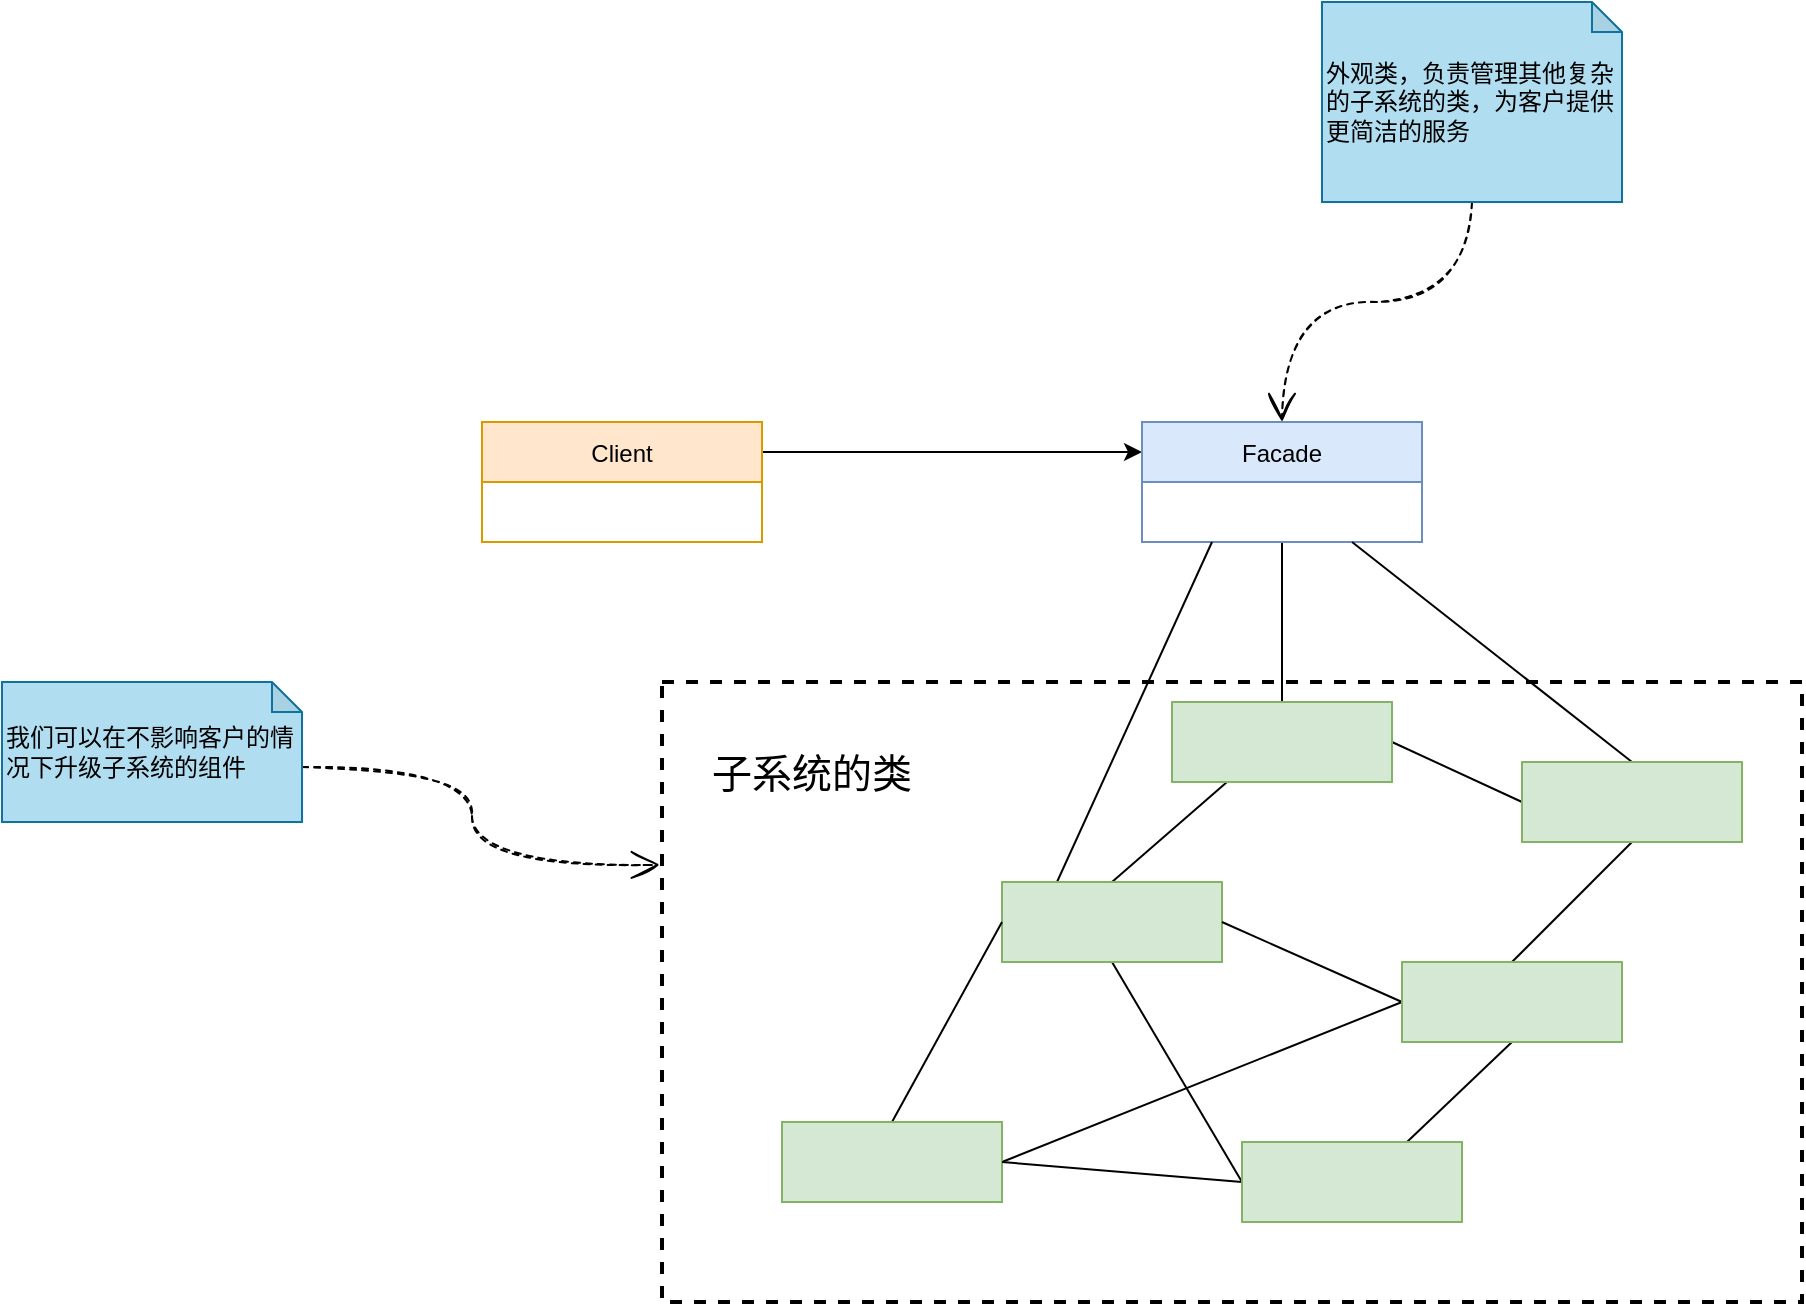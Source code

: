 <mxfile version="15.4.0" type="device"><diagram id="d7oxkylP5hUiLivnA0xS" name="第 1 页"><mxGraphModel dx="1784" dy="1103" grid="1" gridSize="10" guides="1" tooltips="1" connect="1" arrows="1" fold="1" page="0" pageScale="1" pageWidth="827" pageHeight="1169" math="0" shadow="0"><root><mxCell id="0"/><mxCell id="1" parent="0"/><mxCell id="hcgmi85hFvkHogbdivcz-25" value="" style="rounded=0;whiteSpace=wrap;html=1;fillColor=none;dashed=1;strokeWidth=2;" parent="1" vertex="1"><mxGeometry x="200" y="250" width="570" height="310" as="geometry"/></mxCell><mxCell id="hcgmi85hFvkHogbdivcz-7" style="edgeStyle=orthogonalEdgeStyle;rounded=0;orthogonalLoop=1;jettySize=auto;html=1;exitX=1;exitY=0.25;exitDx=0;exitDy=0;entryX=0;entryY=0.25;entryDx=0;entryDy=0;" parent="1" source="hcgmi85hFvkHogbdivcz-1" target="hcgmi85hFvkHogbdivcz-5" edge="1"><mxGeometry relative="1" as="geometry"/></mxCell><mxCell id="hcgmi85hFvkHogbdivcz-1" value="Client" style="swimlane;fontStyle=0;childLayout=stackLayout;horizontal=1;startSize=30;horizontalStack=0;resizeParent=1;resizeParentMax=0;resizeLast=0;collapsible=1;marginBottom=0;fillColor=#ffe6cc;strokeColor=#d79b00;" parent="1" vertex="1"><mxGeometry x="110" y="120" width="140" height="60" as="geometry"/></mxCell><mxCell id="hcgmi85hFvkHogbdivcz-15" style="edgeStyle=orthogonalEdgeStyle;rounded=0;orthogonalLoop=1;jettySize=auto;html=1;exitX=0.5;exitY=1;exitDx=0;exitDy=0;entryX=0.5;entryY=0;entryDx=0;entryDy=0;endArrow=none;endFill=0;" parent="1" source="hcgmi85hFvkHogbdivcz-5" target="hcgmi85hFvkHogbdivcz-8" edge="1"><mxGeometry relative="1" as="geometry"/></mxCell><mxCell id="hcgmi85hFvkHogbdivcz-5" value="Facade" style="swimlane;fontStyle=0;childLayout=stackLayout;horizontal=1;startSize=30;horizontalStack=0;resizeParent=1;resizeParentMax=0;resizeLast=0;collapsible=1;marginBottom=0;fillColor=#dae8fc;strokeColor=#6c8ebf;" parent="1" vertex="1"><mxGeometry x="440" y="120" width="140" height="60" as="geometry"/></mxCell><mxCell id="hcgmi85hFvkHogbdivcz-16" style="rounded=0;orthogonalLoop=1;jettySize=auto;html=1;exitX=1;exitY=0.5;exitDx=0;exitDy=0;entryX=0;entryY=0.5;entryDx=0;entryDy=0;endArrow=none;endFill=0;" parent="1" source="hcgmi85hFvkHogbdivcz-8" target="hcgmi85hFvkHogbdivcz-10" edge="1"><mxGeometry relative="1" as="geometry"/></mxCell><mxCell id="hcgmi85hFvkHogbdivcz-23" style="edgeStyle=none;rounded=0;orthogonalLoop=1;jettySize=auto;html=1;exitX=0.25;exitY=1;exitDx=0;exitDy=0;entryX=0.5;entryY=0;entryDx=0;entryDy=0;endArrow=none;endFill=0;" parent="1" source="hcgmi85hFvkHogbdivcz-8" target="hcgmi85hFvkHogbdivcz-11" edge="1"><mxGeometry relative="1" as="geometry"/></mxCell><mxCell id="hcgmi85hFvkHogbdivcz-8" value="" style="rounded=0;whiteSpace=wrap;html=1;fillColor=#d5e8d4;strokeColor=#82b366;" parent="1" vertex="1"><mxGeometry x="455" y="260" width="110" height="40" as="geometry"/></mxCell><mxCell id="hcgmi85hFvkHogbdivcz-17" style="edgeStyle=none;rounded=0;orthogonalLoop=1;jettySize=auto;html=1;exitX=0.5;exitY=1;exitDx=0;exitDy=0;entryX=0.5;entryY=0;entryDx=0;entryDy=0;endArrow=none;endFill=0;" parent="1" source="hcgmi85hFvkHogbdivcz-10" target="hcgmi85hFvkHogbdivcz-12" edge="1"><mxGeometry relative="1" as="geometry"/></mxCell><mxCell id="hcgmi85hFvkHogbdivcz-10" value="" style="rounded=0;whiteSpace=wrap;html=1;" parent="1" vertex="1"><mxGeometry x="630" y="290" width="110" height="40" as="geometry"/></mxCell><mxCell id="hcgmi85hFvkHogbdivcz-22" style="edgeStyle=none;rounded=0;orthogonalLoop=1;jettySize=auto;html=1;exitX=0.5;exitY=1;exitDx=0;exitDy=0;entryX=0;entryY=0.5;entryDx=0;entryDy=0;endArrow=none;endFill=0;" parent="1" source="hcgmi85hFvkHogbdivcz-11" target="hcgmi85hFvkHogbdivcz-14" edge="1"><mxGeometry relative="1" as="geometry"/></mxCell><mxCell id="hcgmi85hFvkHogbdivcz-31" style="edgeStyle=none;rounded=0;orthogonalLoop=1;jettySize=auto;html=1;exitX=0.25;exitY=0;exitDx=0;exitDy=0;entryX=0.25;entryY=1;entryDx=0;entryDy=0;fontSize=20;endArrow=none;endFill=0;" parent="1" source="hcgmi85hFvkHogbdivcz-11" target="hcgmi85hFvkHogbdivcz-5" edge="1"><mxGeometry relative="1" as="geometry"/></mxCell><mxCell id="hcgmi85hFvkHogbdivcz-11" value="" style="rounded=0;whiteSpace=wrap;html=1;fillColor=#d5e8d4;strokeColor=#82b366;" parent="1" vertex="1"><mxGeometry x="370" y="350" width="110" height="40" as="geometry"/></mxCell><mxCell id="hcgmi85hFvkHogbdivcz-18" style="edgeStyle=none;rounded=0;orthogonalLoop=1;jettySize=auto;html=1;exitX=0;exitY=0.5;exitDx=0;exitDy=0;entryX=1;entryY=0.5;entryDx=0;entryDy=0;endArrow=none;endFill=0;" parent="1" source="hcgmi85hFvkHogbdivcz-12" target="hcgmi85hFvkHogbdivcz-11" edge="1"><mxGeometry relative="1" as="geometry"/></mxCell><mxCell id="hcgmi85hFvkHogbdivcz-19" style="edgeStyle=none;rounded=0;orthogonalLoop=1;jettySize=auto;html=1;exitX=0.5;exitY=1;exitDx=0;exitDy=0;entryX=0.75;entryY=0;entryDx=0;entryDy=0;endArrow=none;endFill=0;" parent="1" source="hcgmi85hFvkHogbdivcz-12" target="hcgmi85hFvkHogbdivcz-14" edge="1"><mxGeometry relative="1" as="geometry"/></mxCell><mxCell id="hcgmi85hFvkHogbdivcz-24" style="edgeStyle=none;rounded=0;orthogonalLoop=1;jettySize=auto;html=1;exitX=0;exitY=0.5;exitDx=0;exitDy=0;entryX=1;entryY=0.5;entryDx=0;entryDy=0;endArrow=none;endFill=0;" parent="1" source="hcgmi85hFvkHogbdivcz-12" target="hcgmi85hFvkHogbdivcz-13" edge="1"><mxGeometry relative="1" as="geometry"/></mxCell><mxCell id="hcgmi85hFvkHogbdivcz-12" value="" style="rounded=0;whiteSpace=wrap;html=1;" parent="1" vertex="1"><mxGeometry x="570" y="390" width="110" height="40" as="geometry"/></mxCell><mxCell id="hcgmi85hFvkHogbdivcz-21" style="edgeStyle=none;rounded=0;orthogonalLoop=1;jettySize=auto;html=1;exitX=0.5;exitY=0;exitDx=0;exitDy=0;entryX=0;entryY=0.5;entryDx=0;entryDy=0;endArrow=none;endFill=0;" parent="1" source="hcgmi85hFvkHogbdivcz-13" target="hcgmi85hFvkHogbdivcz-11" edge="1"><mxGeometry relative="1" as="geometry"/></mxCell><mxCell id="hcgmi85hFvkHogbdivcz-13" value="" style="rounded=0;whiteSpace=wrap;html=1;fillColor=#d5e8d4;strokeColor=#82b366;" parent="1" vertex="1"><mxGeometry x="260" y="470" width="110" height="40" as="geometry"/></mxCell><mxCell id="hcgmi85hFvkHogbdivcz-20" style="edgeStyle=none;rounded=0;orthogonalLoop=1;jettySize=auto;html=1;exitX=0;exitY=0.5;exitDx=0;exitDy=0;entryX=1;entryY=0.5;entryDx=0;entryDy=0;endArrow=none;endFill=0;" parent="1" source="hcgmi85hFvkHogbdivcz-14" target="hcgmi85hFvkHogbdivcz-13" edge="1"><mxGeometry relative="1" as="geometry"/></mxCell><mxCell id="hcgmi85hFvkHogbdivcz-14" value="" style="rounded=0;whiteSpace=wrap;html=1;fillColor=#d5e8d4;strokeColor=#82b366;" parent="1" vertex="1"><mxGeometry x="490" y="480" width="110" height="40" as="geometry"/></mxCell><mxCell id="hcgmi85hFvkHogbdivcz-26" value="子系统的类" style="text;html=1;strokeColor=none;fillColor=none;align=center;verticalAlign=middle;whiteSpace=wrap;rounded=0;dashed=1;fontSize=20;" parent="1" vertex="1"><mxGeometry x="220" y="270" width="110" height="50" as="geometry"/></mxCell><mxCell id="hcgmi85hFvkHogbdivcz-29" style="edgeStyle=none;rounded=0;orthogonalLoop=1;jettySize=auto;html=1;exitX=0.5;exitY=0;exitDx=0;exitDy=0;entryX=0.75;entryY=1;entryDx=0;entryDy=0;fontSize=20;endArrow=none;endFill=0;" parent="1" source="hcgmi85hFvkHogbdivcz-27" target="hcgmi85hFvkHogbdivcz-5" edge="1"><mxGeometry relative="1" as="geometry"/></mxCell><mxCell id="hcgmi85hFvkHogbdivcz-27" value="" style="rounded=0;whiteSpace=wrap;html=1;fillColor=#d5e8d4;strokeColor=#82b366;" parent="1" vertex="1"><mxGeometry x="630" y="290" width="110" height="40" as="geometry"/></mxCell><mxCell id="hcgmi85hFvkHogbdivcz-28" value="" style="rounded=0;whiteSpace=wrap;html=1;fillColor=#d5e8d4;strokeColor=#82b366;" parent="1" vertex="1"><mxGeometry x="570" y="390" width="110" height="40" as="geometry"/></mxCell><mxCell id="X4SUu-PdLTkOyNG79Kdq-2" style="edgeStyle=orthogonalEdgeStyle;rounded=0;orthogonalLoop=1;jettySize=auto;html=1;exitX=0.5;exitY=1;exitDx=0;exitDy=0;exitPerimeter=0;entryX=0.5;entryY=0;entryDx=0;entryDy=0;elbow=vertical;curved=1;sketch=1;dashed=1;endSize=12;endArrow=open;endFill=0;" edge="1" parent="1" source="X4SUu-PdLTkOyNG79Kdq-1" target="hcgmi85hFvkHogbdivcz-5"><mxGeometry relative="1" as="geometry"/></mxCell><mxCell id="X4SUu-PdLTkOyNG79Kdq-1" value="外观类，负责管理其他复杂的子系统的类，为客户提供更简洁的服务" style="shape=note;whiteSpace=wrap;html=1;backgroundOutline=1;darkOpacity=0.05;size=15;fillColor=#b1ddf0;strokeColor=#10739e;align=left;verticalAlign=middle;" vertex="1" parent="1"><mxGeometry x="530" y="-90" width="150" height="100" as="geometry"/></mxCell><mxCell id="X4SUu-PdLTkOyNG79Kdq-4" style="edgeStyle=orthogonalEdgeStyle;curved=1;rounded=0;sketch=1;orthogonalLoop=1;jettySize=auto;html=1;exitX=0;exitY=0;exitDx=150;exitDy=42.5;exitPerimeter=0;entryX=-0.002;entryY=0.295;entryDx=0;entryDy=0;entryPerimeter=0;dashed=1;endArrow=open;endFill=0;endSize=12;" edge="1" parent="1" source="X4SUu-PdLTkOyNG79Kdq-3" target="hcgmi85hFvkHogbdivcz-25"><mxGeometry relative="1" as="geometry"/></mxCell><mxCell id="X4SUu-PdLTkOyNG79Kdq-3" value="我们可以在不影响客户的情况下升级子系统的组件" style="shape=note;whiteSpace=wrap;html=1;backgroundOutline=1;darkOpacity=0.05;size=15;fillColor=#b1ddf0;strokeColor=#10739e;align=left;verticalAlign=middle;" vertex="1" parent="1"><mxGeometry x="-130" y="250" width="150" height="70" as="geometry"/></mxCell></root></mxGraphModel></diagram></mxfile>
